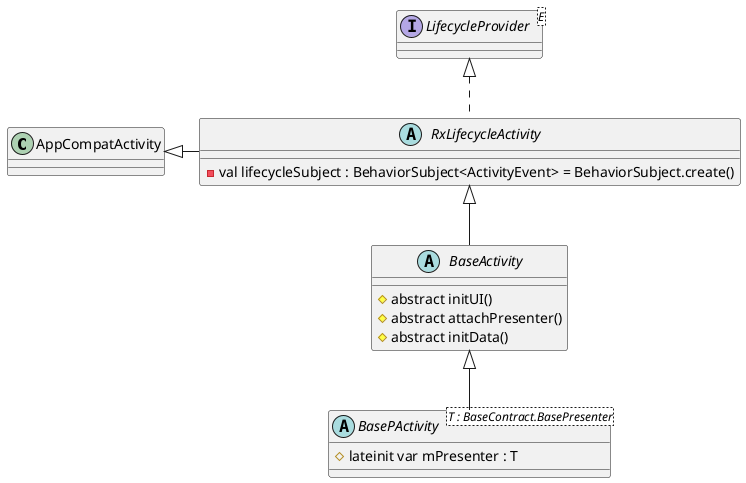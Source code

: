 @startuml

AppCompatActivity <|- RxLifecycleActivity
LifecycleProvider <|.. RxLifecycleActivity
RxLifecycleActivity <|-- BaseActivity

BaseActivity <|-- BasePActivity

abstract class RxLifecycleActivity {
    -val lifecycleSubject : BehaviorSubject<ActivityEvent> = BehaviorSubject.create()
}

abstract class BasePActivity<T : BaseContract.BasePresenter>{
    #lateinit var mPresenter : T
}
abstract class BaseActivity{
    #abstract initUI()
    #abstract attachPresenter()
    #abstract initData()
}
interface LifecycleProvider<E>
@enduml